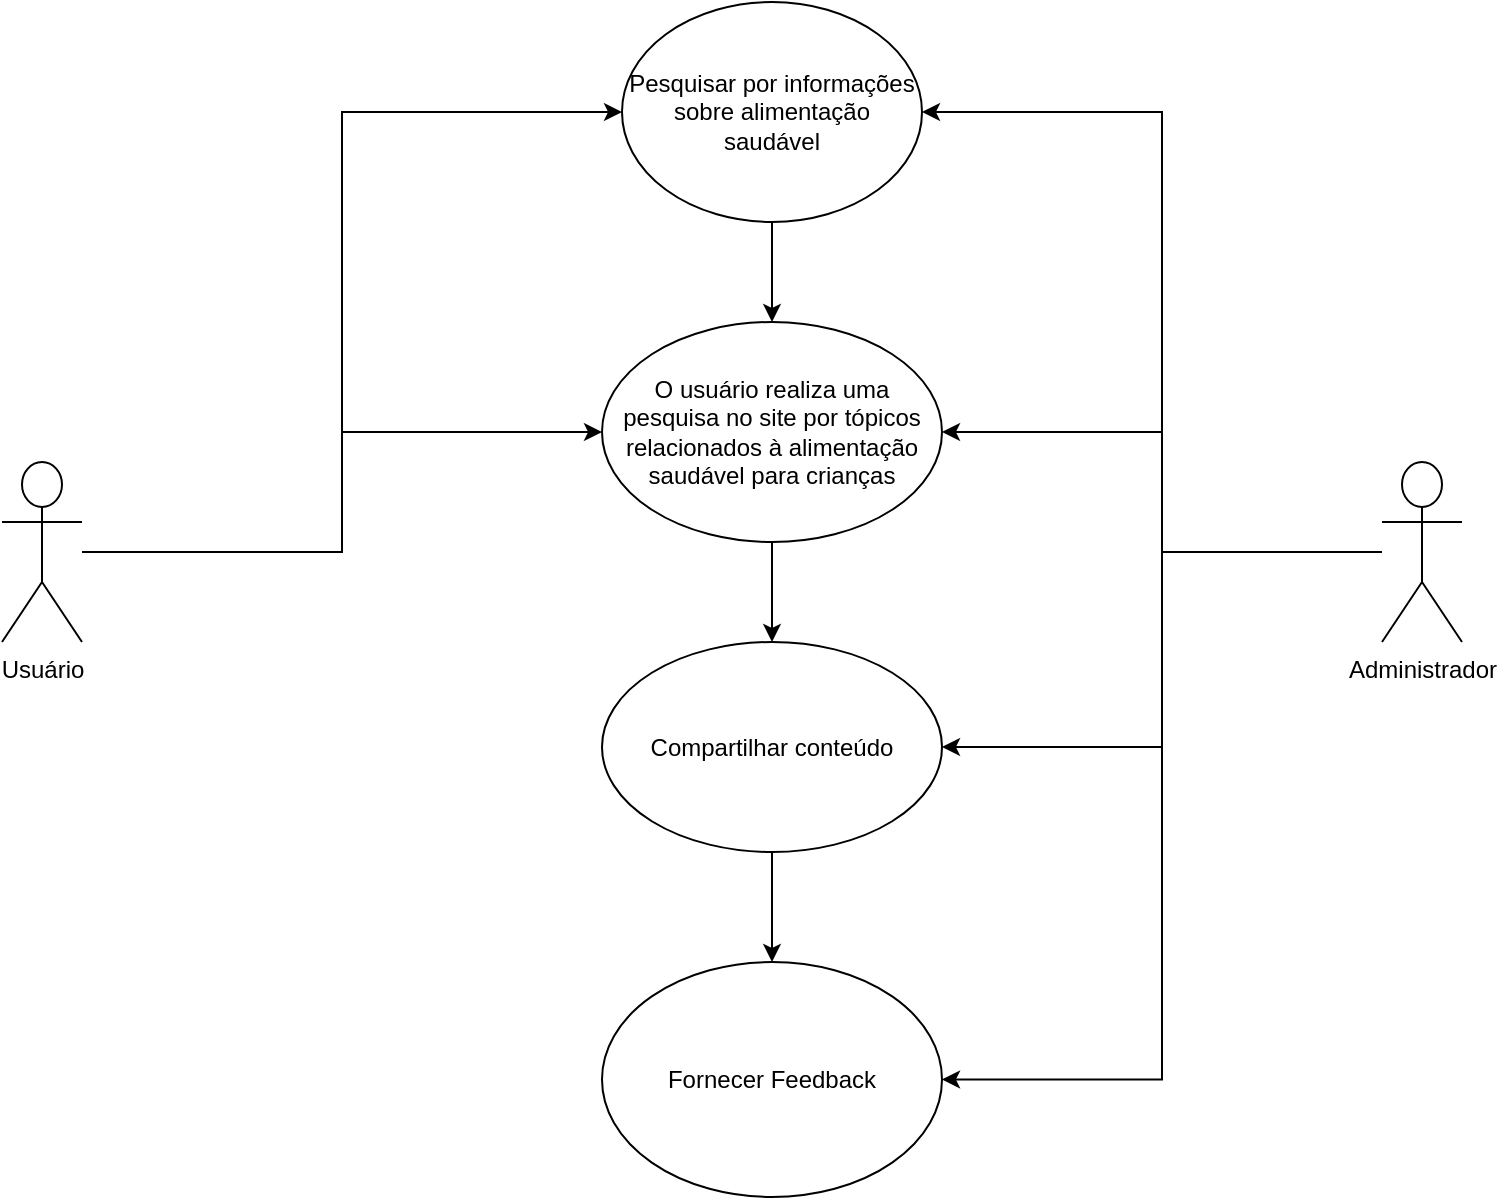<mxfile version="21.3.4" type="github">
  <diagram name="Página-1" id="QTfuhL6U1dEBGM_clriZ">
    <mxGraphModel dx="880" dy="484" grid="1" gridSize="10" guides="1" tooltips="1" connect="1" arrows="1" fold="1" page="1" pageScale="1" pageWidth="827" pageHeight="1169" math="0" shadow="0">
      <root>
        <mxCell id="0" />
        <mxCell id="1" parent="0" />
        <mxCell id="M770DBkPGiv7ou2FJUm--13" value="" style="edgeStyle=orthogonalEdgeStyle;rounded=0;orthogonalLoop=1;jettySize=auto;html=1;" parent="1" source="M770DBkPGiv7ou2FJUm--3" target="M770DBkPGiv7ou2FJUm--6" edge="1">
          <mxGeometry relative="1" as="geometry" />
        </mxCell>
        <mxCell id="M770DBkPGiv7ou2FJUm--3" value="Pesquisar por informações sobre alimentação saudável" style="ellipse;whiteSpace=wrap;html=1;" parent="1" vertex="1">
          <mxGeometry x="340" y="70" width="150" height="110" as="geometry" />
        </mxCell>
        <mxCell id="M770DBkPGiv7ou2FJUm--8" value="" style="edgeStyle=orthogonalEdgeStyle;rounded=0;orthogonalLoop=1;jettySize=auto;html=1;" parent="1" source="M770DBkPGiv7ou2FJUm--6" target="M770DBkPGiv7ou2FJUm--7" edge="1">
          <mxGeometry relative="1" as="geometry" />
        </mxCell>
        <mxCell id="M770DBkPGiv7ou2FJUm--6" value="O usuário realiza uma pesquisa no site por tópicos relacionados à alimentação saudável para crianças" style="ellipse;whiteSpace=wrap;html=1;" parent="1" vertex="1">
          <mxGeometry x="330" y="230" width="170" height="110" as="geometry" />
        </mxCell>
        <mxCell id="M770DBkPGiv7ou2FJUm--11" value="" style="edgeStyle=orthogonalEdgeStyle;rounded=0;orthogonalLoop=1;jettySize=auto;html=1;" parent="1" source="M770DBkPGiv7ou2FJUm--7" target="M770DBkPGiv7ou2FJUm--10" edge="1">
          <mxGeometry relative="1" as="geometry" />
        </mxCell>
        <mxCell id="M770DBkPGiv7ou2FJUm--7" value="Compartilhar conteúdo" style="ellipse;whiteSpace=wrap;html=1;" parent="1" vertex="1">
          <mxGeometry x="330" y="390" width="170" height="105" as="geometry" />
        </mxCell>
        <mxCell id="M770DBkPGiv7ou2FJUm--10" value="Fornecer Feedback" style="ellipse;whiteSpace=wrap;html=1;" parent="1" vertex="1">
          <mxGeometry x="330" y="550" width="170" height="117.5" as="geometry" />
        </mxCell>
        <mxCell id="M770DBkPGiv7ou2FJUm--26" style="edgeStyle=orthogonalEdgeStyle;rounded=0;orthogonalLoop=1;jettySize=auto;html=1;entryX=0;entryY=0.5;entryDx=0;entryDy=0;" parent="1" source="M770DBkPGiv7ou2FJUm--16" target="M770DBkPGiv7ou2FJUm--3" edge="1">
          <mxGeometry relative="1" as="geometry">
            <Array as="points">
              <mxPoint x="200" y="345" />
              <mxPoint x="200" y="125" />
            </Array>
          </mxGeometry>
        </mxCell>
        <mxCell id="M770DBkPGiv7ou2FJUm--27" style="edgeStyle=orthogonalEdgeStyle;rounded=0;orthogonalLoop=1;jettySize=auto;html=1;" parent="1" source="M770DBkPGiv7ou2FJUm--16" target="M770DBkPGiv7ou2FJUm--6" edge="1">
          <mxGeometry relative="1" as="geometry" />
        </mxCell>
        <mxCell id="M770DBkPGiv7ou2FJUm--16" value="Usuário" style="shape=umlActor;verticalLabelPosition=bottom;verticalAlign=top;html=1;outlineConnect=0;" parent="1" vertex="1">
          <mxGeometry x="30" y="300" width="40" height="90" as="geometry" />
        </mxCell>
        <mxCell id="M770DBkPGiv7ou2FJUm--29" style="edgeStyle=orthogonalEdgeStyle;rounded=0;orthogonalLoop=1;jettySize=auto;html=1;entryX=1;entryY=0.5;entryDx=0;entryDy=0;" parent="1" source="M770DBkPGiv7ou2FJUm--17" target="M770DBkPGiv7ou2FJUm--3" edge="1">
          <mxGeometry relative="1" as="geometry">
            <Array as="points">
              <mxPoint x="610" y="345" />
              <mxPoint x="610" y="125" />
            </Array>
          </mxGeometry>
        </mxCell>
        <mxCell id="M770DBkPGiv7ou2FJUm--31" style="edgeStyle=orthogonalEdgeStyle;rounded=0;orthogonalLoop=1;jettySize=auto;html=1;entryX=1;entryY=0.5;entryDx=0;entryDy=0;" parent="1" source="M770DBkPGiv7ou2FJUm--17" target="M770DBkPGiv7ou2FJUm--10" edge="1">
          <mxGeometry relative="1" as="geometry" />
        </mxCell>
        <mxCell id="M770DBkPGiv7ou2FJUm--33" style="edgeStyle=orthogonalEdgeStyle;rounded=0;orthogonalLoop=1;jettySize=auto;html=1;" parent="1" source="M770DBkPGiv7ou2FJUm--17" target="M770DBkPGiv7ou2FJUm--6" edge="1">
          <mxGeometry relative="1" as="geometry" />
        </mxCell>
        <mxCell id="M770DBkPGiv7ou2FJUm--34" style="edgeStyle=orthogonalEdgeStyle;rounded=0;orthogonalLoop=1;jettySize=auto;html=1;entryX=1;entryY=0.5;entryDx=0;entryDy=0;" parent="1" source="M770DBkPGiv7ou2FJUm--17" target="M770DBkPGiv7ou2FJUm--7" edge="1">
          <mxGeometry relative="1" as="geometry" />
        </mxCell>
        <mxCell id="M770DBkPGiv7ou2FJUm--17" value="Administrador" style="shape=umlActor;verticalLabelPosition=bottom;verticalAlign=top;html=1;outlineConnect=0;fontStyle=0" parent="1" vertex="1">
          <mxGeometry x="720" y="300" width="40" height="90" as="geometry" />
        </mxCell>
      </root>
    </mxGraphModel>
  </diagram>
</mxfile>
